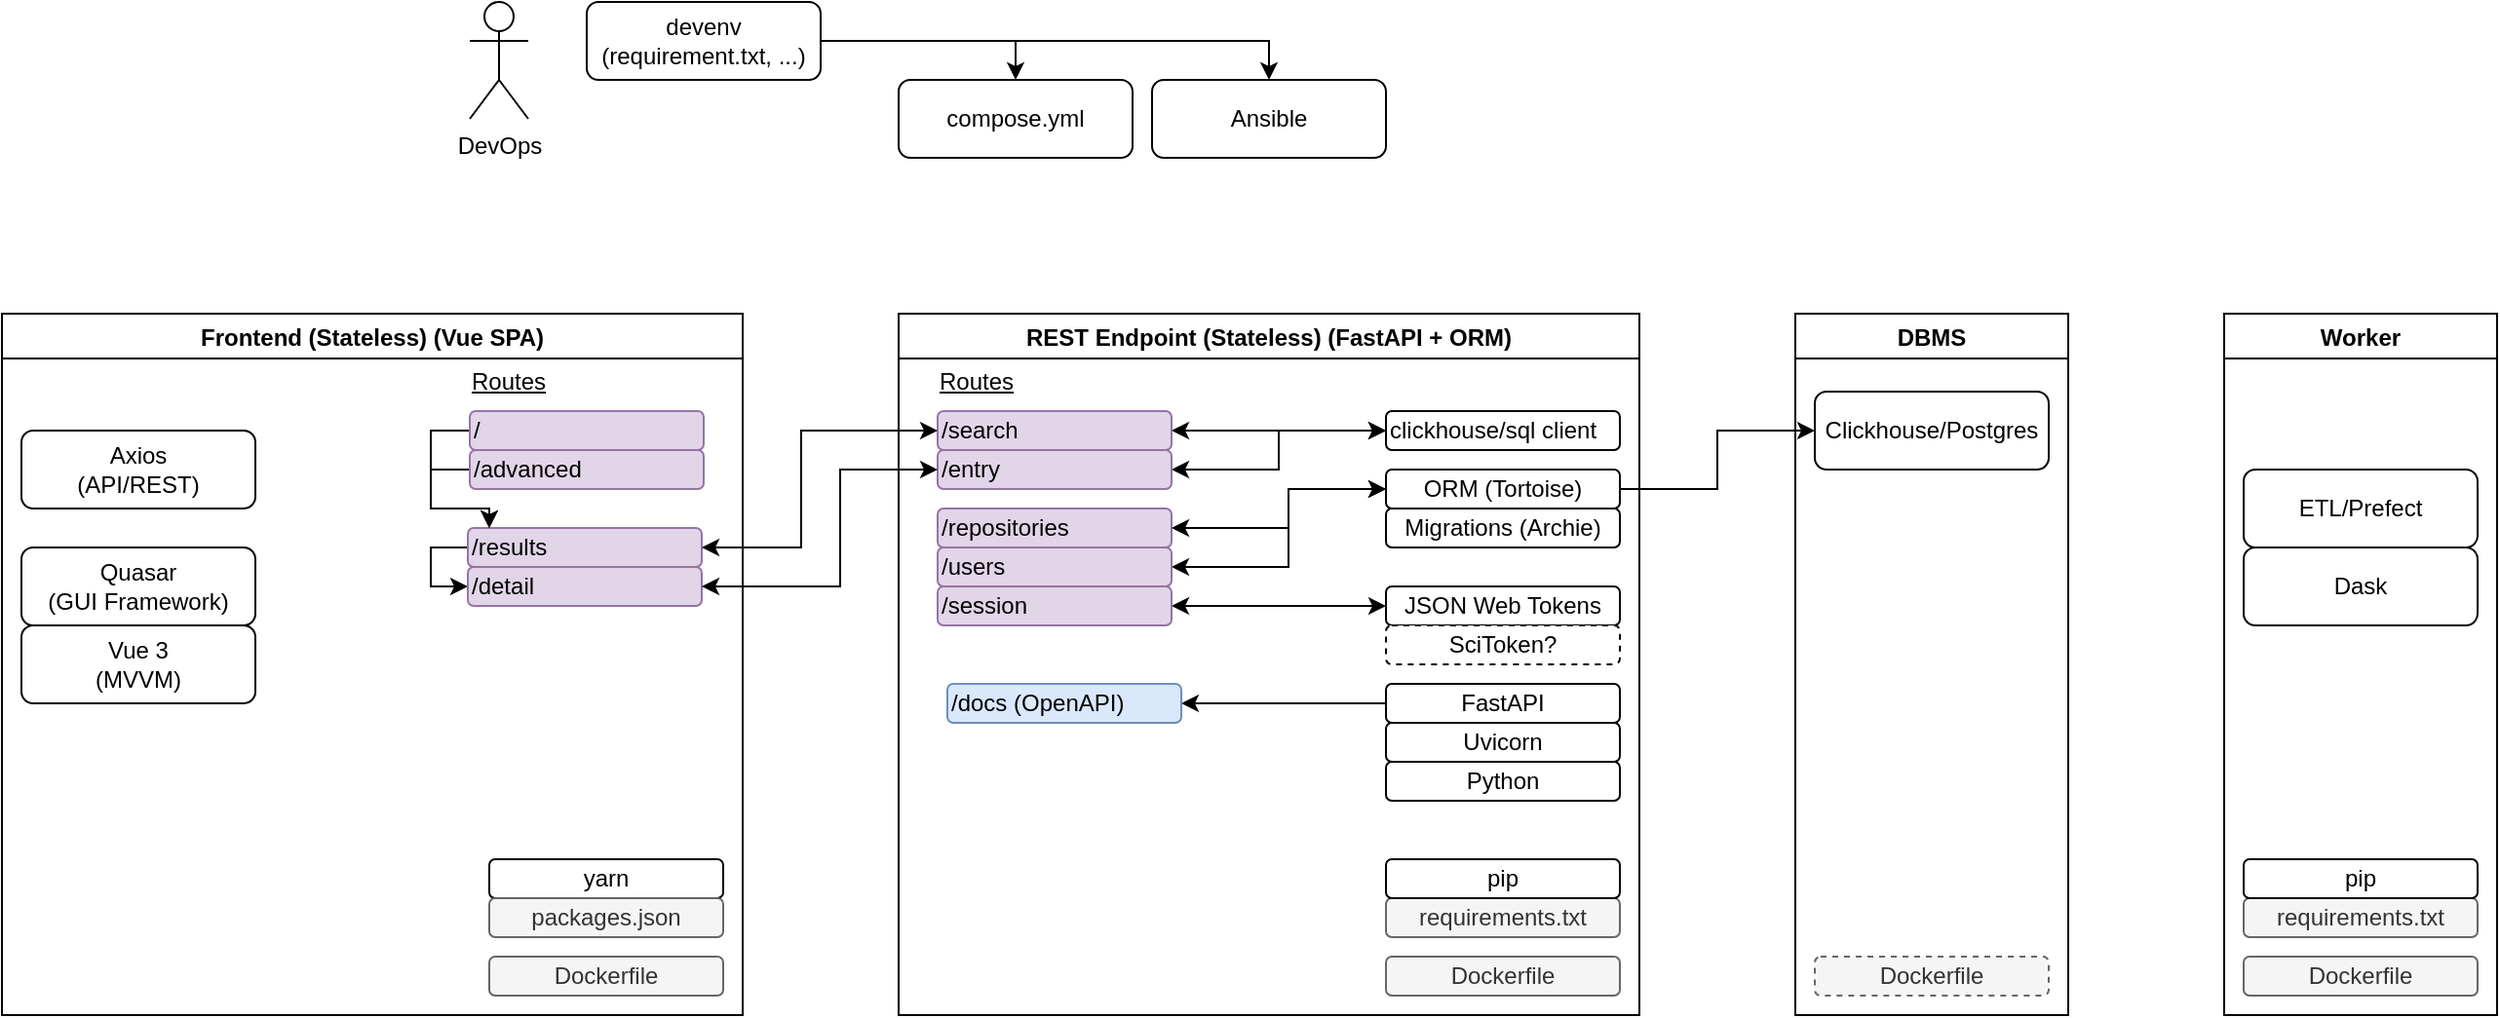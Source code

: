 <mxfile version="19.0.3" type="device"><diagram id="2g6m-ibvtcdGZczP1dLo" name="Page-1"><mxGraphModel dx="2272" dy="845" grid="1" gridSize="10" guides="1" tooltips="1" connect="1" arrows="1" fold="1" page="1" pageScale="1" pageWidth="850" pageHeight="1100" math="0" shadow="0"><root><mxCell id="0"/><mxCell id="1" parent="0"/><mxCell id="0xALj3i9X1TI2Va9YLwD-1" value="DevOps" style="shape=umlActor;verticalLabelPosition=bottom;verticalAlign=top;html=1;outlineConnect=0;" parent="1" vertex="1"><mxGeometry x="60" y="40" width="30" height="60" as="geometry"/></mxCell><mxCell id="0xALj3i9X1TI2Va9YLwD-2" value="Ansible" style="rounded=1;whiteSpace=wrap;html=1;" parent="1" vertex="1"><mxGeometry x="410" y="80" width="120" height="40" as="geometry"/></mxCell><mxCell id="0xALj3i9X1TI2Va9YLwD-3" value="compose.yml" style="rounded=1;whiteSpace=wrap;html=1;" parent="1" vertex="1"><mxGeometry x="280" y="80" width="120" height="40" as="geometry"/></mxCell><mxCell id="0xALj3i9X1TI2Va9YLwD-5" style="edgeStyle=orthogonalEdgeStyle;rounded=0;orthogonalLoop=1;jettySize=auto;html=1;exitX=1;exitY=0.5;exitDx=0;exitDy=0;entryX=0.5;entryY=0;entryDx=0;entryDy=0;" parent="1" source="0xALj3i9X1TI2Va9YLwD-4" target="0xALj3i9X1TI2Va9YLwD-3" edge="1"><mxGeometry relative="1" as="geometry"/></mxCell><mxCell id="0xALj3i9X1TI2Va9YLwD-6" style="edgeStyle=orthogonalEdgeStyle;rounded=0;orthogonalLoop=1;jettySize=auto;html=1;exitX=1;exitY=0.5;exitDx=0;exitDy=0;entryX=0.5;entryY=0;entryDx=0;entryDy=0;" parent="1" source="0xALj3i9X1TI2Va9YLwD-4" target="0xALj3i9X1TI2Va9YLwD-2" edge="1"><mxGeometry relative="1" as="geometry"/></mxCell><mxCell id="0xALj3i9X1TI2Va9YLwD-4" value="devenv&lt;br&gt;(requirement.txt, ...)" style="rounded=1;whiteSpace=wrap;html=1;" parent="1" vertex="1"><mxGeometry x="120" y="40" width="120" height="40" as="geometry"/></mxCell><mxCell id="0xALj3i9X1TI2Va9YLwD-8" value="REST Endpoint (Stateless) (FastAPI + ORM)" style="swimlane;" parent="1" vertex="1"><mxGeometry x="280" y="200" width="380" height="360" as="geometry"/></mxCell><mxCell id="0xALj3i9X1TI2Va9YLwD-7" value="Python" style="rounded=1;whiteSpace=wrap;html=1;" parent="0xALj3i9X1TI2Va9YLwD-8" vertex="1"><mxGeometry x="250" y="230" width="120" height="20" as="geometry"/></mxCell><mxCell id="0xALj3i9X1TI2Va9YLwD-9" value="requirements.txt" style="rounded=1;whiteSpace=wrap;html=1;fillColor=#f5f5f5;fontColor=#333333;strokeColor=#666666;" parent="0xALj3i9X1TI2Va9YLwD-8" vertex="1"><mxGeometry x="250" y="300" width="120" height="20" as="geometry"/></mxCell><mxCell id="34-PfYezsFAWBf4y7UaY-28" style="edgeStyle=orthogonalEdgeStyle;rounded=0;orthogonalLoop=1;jettySize=auto;html=1;exitX=0;exitY=0.5;exitDx=0;exitDy=0;entryX=1;entryY=0.5;entryDx=0;entryDy=0;" parent="0xALj3i9X1TI2Va9YLwD-8" source="0xALj3i9X1TI2Va9YLwD-10" target="34-PfYezsFAWBf4y7UaY-27" edge="1"><mxGeometry relative="1" as="geometry"/></mxCell><mxCell id="0xALj3i9X1TI2Va9YLwD-10" value="FastAPI" style="rounded=1;whiteSpace=wrap;html=1;" parent="0xALj3i9X1TI2Va9YLwD-8" vertex="1"><mxGeometry x="250" y="190" width="120" height="20" as="geometry"/></mxCell><mxCell id="0xALj3i9X1TI2Va9YLwD-11" value="Uvicorn" style="rounded=1;whiteSpace=wrap;html=1;" parent="0xALj3i9X1TI2Va9YLwD-8" vertex="1"><mxGeometry x="250" y="210" width="120" height="20" as="geometry"/></mxCell><mxCell id="34-PfYezsFAWBf4y7UaY-23" style="edgeStyle=orthogonalEdgeStyle;rounded=0;orthogonalLoop=1;jettySize=auto;html=1;exitX=1;exitY=0.5;exitDx=0;exitDy=0;entryX=0;entryY=0.5;entryDx=0;entryDy=0;startArrow=classic;startFill=1;" parent="0xALj3i9X1TI2Va9YLwD-8" source="0xALj3i9X1TI2Va9YLwD-12" target="34-PfYezsFAWBf4y7UaY-22" edge="1"><mxGeometry relative="1" as="geometry"/></mxCell><mxCell id="0xALj3i9X1TI2Va9YLwD-12" value="/search" style="rounded=1;whiteSpace=wrap;html=1;align=left;strokeColor=#9673a6;fillColor=#e1d5e7;" parent="0xALj3i9X1TI2Va9YLwD-8" vertex="1"><mxGeometry x="20" y="50" width="120" height="20" as="geometry"/></mxCell><mxCell id="0xALj3i9X1TI2Va9YLwD-14" value="/repositories" style="rounded=1;whiteSpace=wrap;html=1;align=left;strokeColor=#9673a6;fillColor=#e1d5e7;" parent="0xALj3i9X1TI2Va9YLwD-8" vertex="1"><mxGeometry x="20" y="100" width="120" height="20" as="geometry"/></mxCell><mxCell id="0xALj3i9X1TI2Va9YLwD-17" value="JSON Web Tokens" style="rounded=1;whiteSpace=wrap;html=1;" parent="0xALj3i9X1TI2Va9YLwD-8" vertex="1"><mxGeometry x="250" y="140" width="120" height="20" as="geometry"/></mxCell><mxCell id="0xALj3i9X1TI2Va9YLwD-20" style="edgeStyle=orthogonalEdgeStyle;rounded=0;orthogonalLoop=1;jettySize=auto;html=1;entryX=0;entryY=0.5;entryDx=0;entryDy=0;exitX=1;exitY=0.5;exitDx=0;exitDy=0;startArrow=classic;startFill=1;" parent="0xALj3i9X1TI2Va9YLwD-8" source="0xALj3i9X1TI2Va9YLwD-14" target="0xALj3i9X1TI2Va9YLwD-18" edge="1"><mxGeometry relative="1" as="geometry"><mxPoint x="160" y="90" as="sourcePoint"/><Array as="points"><mxPoint x="200" y="110"/><mxPoint x="200" y="90"/></Array></mxGeometry></mxCell><mxCell id="34-PfYezsFAWBf4y7UaY-19" style="edgeStyle=orthogonalEdgeStyle;rounded=0;orthogonalLoop=1;jettySize=auto;html=1;exitX=1;exitY=0.5;exitDx=0;exitDy=0;startArrow=classic;startFill=1;" parent="0xALj3i9X1TI2Va9YLwD-8" source="0xALj3i9X1TI2Va9YLwD-13" target="0xALj3i9X1TI2Va9YLwD-18" edge="1"><mxGeometry relative="1" as="geometry"><Array as="points"><mxPoint x="200" y="130"/><mxPoint x="200" y="90"/></Array></mxGeometry></mxCell><mxCell id="0xALj3i9X1TI2Va9YLwD-13" value="/users" style="rounded=1;whiteSpace=wrap;html=1;align=left;strokeColor=#9673a6;fillColor=#e1d5e7;" parent="0xALj3i9X1TI2Va9YLwD-8" vertex="1"><mxGeometry x="20" y="120" width="120" height="20" as="geometry"/></mxCell><mxCell id="0xALj3i9X1TI2Va9YLwD-18" value="ORM (Tortoise)" style="rounded=1;whiteSpace=wrap;html=1;" parent="0xALj3i9X1TI2Va9YLwD-8" vertex="1"><mxGeometry x="250" y="80" width="120" height="20" as="geometry"/></mxCell><mxCell id="34-PfYezsFAWBf4y7UaY-24" style="edgeStyle=orthogonalEdgeStyle;rounded=0;orthogonalLoop=1;jettySize=auto;html=1;exitX=1;exitY=0.5;exitDx=0;exitDy=0;entryX=0;entryY=0.5;entryDx=0;entryDy=0;startArrow=classic;startFill=1;" parent="0xALj3i9X1TI2Va9YLwD-8" source="0xALj3i9X1TI2Va9YLwD-21" target="0xALj3i9X1TI2Va9YLwD-17" edge="1"><mxGeometry relative="1" as="geometry"/></mxCell><mxCell id="0xALj3i9X1TI2Va9YLwD-21" value="/session" style="rounded=1;whiteSpace=wrap;html=1;align=left;strokeColor=#9673a6;fillColor=#e1d5e7;" parent="0xALj3i9X1TI2Va9YLwD-8" vertex="1"><mxGeometry x="20" y="140" width="120" height="20" as="geometry"/></mxCell><mxCell id="34-PfYezsFAWBf4y7UaY-1" style="edgeStyle=orthogonalEdgeStyle;rounded=0;orthogonalLoop=1;jettySize=auto;html=1;exitX=0.5;exitY=1;exitDx=0;exitDy=0;" parent="0xALj3i9X1TI2Va9YLwD-8" source="0xALj3i9X1TI2Va9YLwD-9" target="0xALj3i9X1TI2Va9YLwD-9" edge="1"><mxGeometry relative="1" as="geometry"/></mxCell><mxCell id="34-PfYezsFAWBf4y7UaY-22" value="clickhouse/sql client" style="rounded=1;whiteSpace=wrap;html=1;align=left;" parent="0xALj3i9X1TI2Va9YLwD-8" vertex="1"><mxGeometry x="250" y="50" width="120" height="20" as="geometry"/></mxCell><mxCell id="34-PfYezsFAWBf4y7UaY-25" value="SciToken?" style="rounded=1;whiteSpace=wrap;html=1;dashed=1;" parent="0xALj3i9X1TI2Va9YLwD-8" vertex="1"><mxGeometry x="250" y="160" width="120" height="20" as="geometry"/></mxCell><mxCell id="34-PfYezsFAWBf4y7UaY-26" value="Dockerfile" style="rounded=1;whiteSpace=wrap;html=1;fillColor=#f5f5f5;fontColor=#333333;strokeColor=#666666;" parent="0xALj3i9X1TI2Va9YLwD-8" vertex="1"><mxGeometry x="250" y="330" width="120" height="20" as="geometry"/></mxCell><mxCell id="34-PfYezsFAWBf4y7UaY-27" value="/docs (OpenAPI)" style="rounded=1;whiteSpace=wrap;html=1;align=left;strokeColor=#6c8ebf;fillColor=#dae8fc;" parent="0xALj3i9X1TI2Va9YLwD-8" vertex="1"><mxGeometry x="25" y="190" width="120" height="20" as="geometry"/></mxCell><mxCell id="34-PfYezsFAWBf4y7UaY-41" style="edgeStyle=orthogonalEdgeStyle;rounded=0;orthogonalLoop=1;jettySize=auto;html=1;exitX=1;exitY=0.5;exitDx=0;exitDy=0;entryX=0;entryY=0.5;entryDx=0;entryDy=0;startArrow=classic;startFill=1;" parent="0xALj3i9X1TI2Va9YLwD-8" source="34-PfYezsFAWBf4y7UaY-32" target="34-PfYezsFAWBf4y7UaY-22" edge="1"><mxGeometry relative="1" as="geometry"/></mxCell><mxCell id="34-PfYezsFAWBf4y7UaY-32" value="/entry" style="rounded=1;whiteSpace=wrap;html=1;align=left;strokeColor=#9673a6;fillColor=#e1d5e7;" parent="0xALj3i9X1TI2Va9YLwD-8" vertex="1"><mxGeometry x="20" y="70" width="120" height="20" as="geometry"/></mxCell><mxCell id="34-PfYezsFAWBf4y7UaY-36" value="Routes" style="text;html=1;strokeColor=none;fillColor=none;align=center;verticalAlign=middle;whiteSpace=wrap;rounded=0;dashed=1;fontStyle=4" parent="0xALj3i9X1TI2Va9YLwD-8" vertex="1"><mxGeometry x="10" y="20" width="60" height="30" as="geometry"/></mxCell><mxCell id="34-PfYezsFAWBf4y7UaY-37" value="Migrations (Archie)" style="rounded=1;whiteSpace=wrap;html=1;" parent="0xALj3i9X1TI2Va9YLwD-8" vertex="1"><mxGeometry x="250" y="100" width="120" height="20" as="geometry"/></mxCell><mxCell id="34-PfYezsFAWBf4y7UaY-45" value="pip" style="rounded=1;whiteSpace=wrap;html=1;" parent="0xALj3i9X1TI2Va9YLwD-8" vertex="1"><mxGeometry x="250" y="280" width="120" height="20" as="geometry"/></mxCell><mxCell id="34-PfYezsFAWBf4y7UaY-3" value="Frontend (Stateless) (Vue SPA)" style="swimlane;" parent="1" vertex="1"><mxGeometry x="-180" y="200" width="380" height="360" as="geometry"/></mxCell><mxCell id="34-PfYezsFAWBf4y7UaY-4" value="yarn" style="rounded=1;whiteSpace=wrap;html=1;" parent="34-PfYezsFAWBf4y7UaY-3" vertex="1"><mxGeometry x="250" y="280" width="120" height="20" as="geometry"/></mxCell><mxCell id="34-PfYezsFAWBf4y7UaY-5" value="packages.json" style="rounded=1;whiteSpace=wrap;html=1;fillColor=#f5f5f5;fontColor=#333333;strokeColor=#666666;" parent="34-PfYezsFAWBf4y7UaY-3" vertex="1"><mxGeometry x="250" y="300" width="120" height="20" as="geometry"/></mxCell><mxCell id="34-PfYezsFAWBf4y7UaY-6" value="Quasar&lt;br&gt;(GUI Framework)" style="rounded=1;whiteSpace=wrap;html=1;" parent="34-PfYezsFAWBf4y7UaY-3" vertex="1"><mxGeometry x="10" y="120" width="120" height="40" as="geometry"/></mxCell><mxCell id="34-PfYezsFAWBf4y7UaY-7" value="Vue 3&lt;br&gt;(MVVM)" style="rounded=1;whiteSpace=wrap;html=1;" parent="34-PfYezsFAWBf4y7UaY-3" vertex="1"><mxGeometry x="10" y="160" width="120" height="40" as="geometry"/></mxCell><mxCell id="34-PfYezsFAWBf4y7UaY-17" style="edgeStyle=orthogonalEdgeStyle;rounded=0;orthogonalLoop=1;jettySize=auto;html=1;exitX=0.5;exitY=1;exitDx=0;exitDy=0;" parent="34-PfYezsFAWBf4y7UaY-3" source="34-PfYezsFAWBf4y7UaY-5" target="34-PfYezsFAWBf4y7UaY-5" edge="1"><mxGeometry relative="1" as="geometry"/></mxCell><mxCell id="34-PfYezsFAWBf4y7UaY-29" value="Axios&lt;br&gt;(API/REST)" style="rounded=1;whiteSpace=wrap;html=1;" parent="34-PfYezsFAWBf4y7UaY-3" vertex="1"><mxGeometry x="10" y="60" width="120" height="40" as="geometry"/></mxCell><mxCell id="34-PfYezsFAWBf4y7UaY-39" style="edgeStyle=orthogonalEdgeStyle;rounded=0;orthogonalLoop=1;jettySize=auto;html=1;exitX=1;exitY=0.5;exitDx=0;exitDy=0;entryX=0;entryY=0.25;entryDx=0;entryDy=0;startArrow=classic;startFill=1;" parent="34-PfYezsFAWBf4y7UaY-3" source="34-PfYezsFAWBf4y7UaY-30" edge="1"><mxGeometry relative="1" as="geometry"><mxPoint x="359" y="120" as="targetPoint"/></mxGeometry></mxCell><mxCell id="34-PfYezsFAWBf4y7UaY-51" style="edgeStyle=orthogonalEdgeStyle;rounded=0;orthogonalLoop=1;jettySize=auto;html=1;exitX=0;exitY=0.5;exitDx=0;exitDy=0;entryX=0;entryY=0.5;entryDx=0;entryDy=0;startArrow=none;startFill=0;" parent="34-PfYezsFAWBf4y7UaY-3" source="34-PfYezsFAWBf4y7UaY-30" target="34-PfYezsFAWBf4y7UaY-31" edge="1"><mxGeometry relative="1" as="geometry"><Array as="points"><mxPoint x="220" y="120"/><mxPoint x="220" y="140"/></Array></mxGeometry></mxCell><mxCell id="34-PfYezsFAWBf4y7UaY-30" value="/results" style="rounded=1;whiteSpace=wrap;html=1;align=left;strokeColor=#9673a6;fillColor=#e1d5e7;" parent="34-PfYezsFAWBf4y7UaY-3" vertex="1"><mxGeometry x="239" y="110" width="120" height="20" as="geometry"/></mxCell><mxCell id="34-PfYezsFAWBf4y7UaY-40" style="edgeStyle=orthogonalEdgeStyle;rounded=0;orthogonalLoop=1;jettySize=auto;html=1;exitX=1;exitY=0.5;exitDx=0;exitDy=0;entryX=0;entryY=0.75;entryDx=0;entryDy=0;startArrow=classic;startFill=1;" parent="34-PfYezsFAWBf4y7UaY-3" source="34-PfYezsFAWBf4y7UaY-31" edge="1"><mxGeometry relative="1" as="geometry"><mxPoint x="359" y="140" as="targetPoint"/></mxGeometry></mxCell><mxCell id="34-PfYezsFAWBf4y7UaY-31" value="/detail" style="rounded=1;whiteSpace=wrap;html=1;align=left;strokeColor=#9673a6;fillColor=#e1d5e7;" parent="34-PfYezsFAWBf4y7UaY-3" vertex="1"><mxGeometry x="239" y="130" width="120" height="20" as="geometry"/></mxCell><mxCell id="34-PfYezsFAWBf4y7UaY-49" style="edgeStyle=orthogonalEdgeStyle;rounded=0;orthogonalLoop=1;jettySize=auto;html=1;exitX=0;exitY=0.5;exitDx=0;exitDy=0;startArrow=none;startFill=0;" parent="34-PfYezsFAWBf4y7UaY-3" source="34-PfYezsFAWBf4y7UaY-33" target="34-PfYezsFAWBf4y7UaY-30" edge="1"><mxGeometry relative="1" as="geometry"><mxPoint x="190" y="130" as="targetPoint"/><Array as="points"><mxPoint x="220" y="60"/><mxPoint x="220" y="100"/><mxPoint x="250" y="100"/></Array></mxGeometry></mxCell><mxCell id="34-PfYezsFAWBf4y7UaY-33" value="/" style="rounded=1;whiteSpace=wrap;html=1;align=left;strokeColor=#9673a6;fillColor=#e1d5e7;" parent="34-PfYezsFAWBf4y7UaY-3" vertex="1"><mxGeometry x="240" y="50" width="120" height="20" as="geometry"/></mxCell><mxCell id="34-PfYezsFAWBf4y7UaY-48" style="edgeStyle=orthogonalEdgeStyle;rounded=0;orthogonalLoop=1;jettySize=auto;html=1;exitX=0;exitY=0.5;exitDx=0;exitDy=0;startArrow=none;startFill=0;" parent="34-PfYezsFAWBf4y7UaY-3" source="34-PfYezsFAWBf4y7UaY-34" target="34-PfYezsFAWBf4y7UaY-30" edge="1"><mxGeometry relative="1" as="geometry"><Array as="points"><mxPoint x="220" y="80"/><mxPoint x="220" y="100"/><mxPoint x="250" y="100"/></Array></mxGeometry></mxCell><mxCell id="34-PfYezsFAWBf4y7UaY-34" value="/advanced" style="rounded=1;whiteSpace=wrap;html=1;align=left;strokeColor=#9673a6;fillColor=#e1d5e7;" parent="34-PfYezsFAWBf4y7UaY-3" vertex="1"><mxGeometry x="240" y="70" width="120" height="20" as="geometry"/></mxCell><mxCell id="34-PfYezsFAWBf4y7UaY-35" value="Routes" style="text;html=1;strokeColor=none;fillColor=none;align=center;verticalAlign=middle;whiteSpace=wrap;rounded=0;dashed=1;fontStyle=4" parent="34-PfYezsFAWBf4y7UaY-3" vertex="1"><mxGeometry x="230" y="20" width="60" height="30" as="geometry"/></mxCell><mxCell id="34-PfYezsFAWBf4y7UaY-38" value="Dockerfile" style="rounded=1;whiteSpace=wrap;html=1;fillColor=#f5f5f5;fontColor=#333333;strokeColor=#666666;" parent="34-PfYezsFAWBf4y7UaY-3" vertex="1"><mxGeometry x="250" y="330" width="120" height="20" as="geometry"/></mxCell><mxCell id="34-PfYezsFAWBf4y7UaY-46" style="edgeStyle=orthogonalEdgeStyle;rounded=0;orthogonalLoop=1;jettySize=auto;html=1;exitX=1;exitY=0.5;exitDx=0;exitDy=0;entryX=0;entryY=0.5;entryDx=0;entryDy=0;startArrow=classic;startFill=1;" parent="1" source="34-PfYezsFAWBf4y7UaY-30" target="0xALj3i9X1TI2Va9YLwD-12" edge="1"><mxGeometry relative="1" as="geometry"><Array as="points"><mxPoint x="230" y="320"/><mxPoint x="230" y="260"/></Array></mxGeometry></mxCell><mxCell id="34-PfYezsFAWBf4y7UaY-47" style="edgeStyle=orthogonalEdgeStyle;rounded=0;orthogonalLoop=1;jettySize=auto;html=1;exitX=1;exitY=0.5;exitDx=0;exitDy=0;entryX=0;entryY=0.5;entryDx=0;entryDy=0;startArrow=classic;startFill=1;" parent="1" source="34-PfYezsFAWBf4y7UaY-31" target="34-PfYezsFAWBf4y7UaY-32" edge="1"><mxGeometry relative="1" as="geometry"><Array as="points"><mxPoint x="250" y="340"/><mxPoint x="250" y="280"/></Array></mxGeometry></mxCell><mxCell id="__Ma7OAI3faLC8ke1RDH-1" value="DBMS" style="swimlane;" vertex="1" parent="1"><mxGeometry x="740" y="200" width="140" height="360" as="geometry"/></mxCell><mxCell id="__Ma7OAI3faLC8ke1RDH-18" value="Dockerfile" style="rounded=1;whiteSpace=wrap;html=1;fillColor=#f5f5f5;fontColor=#333333;strokeColor=#666666;dashed=1;" vertex="1" parent="__Ma7OAI3faLC8ke1RDH-1"><mxGeometry x="10" y="330" width="120" height="20" as="geometry"/></mxCell><mxCell id="__Ma7OAI3faLC8ke1RDH-19" value="Clickhouse/Postgres" style="rounded=1;whiteSpace=wrap;html=1;" vertex="1" parent="__Ma7OAI3faLC8ke1RDH-1"><mxGeometry x="10" y="40" width="120" height="40" as="geometry"/></mxCell><mxCell id="__Ma7OAI3faLC8ke1RDH-20" style="edgeStyle=orthogonalEdgeStyle;rounded=0;orthogonalLoop=1;jettySize=auto;html=1;exitX=1;exitY=0.5;exitDx=0;exitDy=0;" edge="1" parent="1" source="0xALj3i9X1TI2Va9YLwD-18" target="__Ma7OAI3faLC8ke1RDH-19"><mxGeometry relative="1" as="geometry"/></mxCell><mxCell id="__Ma7OAI3faLC8ke1RDH-21" value="Worker" style="swimlane;" vertex="1" parent="1"><mxGeometry x="960" y="200" width="140" height="360" as="geometry"/></mxCell><mxCell id="__Ma7OAI3faLC8ke1RDH-23" value="Dask" style="rounded=1;whiteSpace=wrap;html=1;" vertex="1" parent="__Ma7OAI3faLC8ke1RDH-21"><mxGeometry x="10" y="120" width="120" height="40" as="geometry"/></mxCell><mxCell id="__Ma7OAI3faLC8ke1RDH-24" value="requirements.txt" style="rounded=1;whiteSpace=wrap;html=1;fillColor=#f5f5f5;fontColor=#333333;strokeColor=#666666;" vertex="1" parent="__Ma7OAI3faLC8ke1RDH-21"><mxGeometry x="10" y="300" width="120" height="20" as="geometry"/></mxCell><mxCell id="__Ma7OAI3faLC8ke1RDH-25" style="edgeStyle=orthogonalEdgeStyle;rounded=0;orthogonalLoop=1;jettySize=auto;html=1;exitX=0.5;exitY=1;exitDx=0;exitDy=0;" edge="1" parent="__Ma7OAI3faLC8ke1RDH-21" source="__Ma7OAI3faLC8ke1RDH-24" target="__Ma7OAI3faLC8ke1RDH-24"><mxGeometry relative="1" as="geometry"/></mxCell><mxCell id="__Ma7OAI3faLC8ke1RDH-26" value="Dockerfile" style="rounded=1;whiteSpace=wrap;html=1;fillColor=#f5f5f5;fontColor=#333333;strokeColor=#666666;" vertex="1" parent="__Ma7OAI3faLC8ke1RDH-21"><mxGeometry x="10" y="330" width="120" height="20" as="geometry"/></mxCell><mxCell id="__Ma7OAI3faLC8ke1RDH-27" value="pip" style="rounded=1;whiteSpace=wrap;html=1;" vertex="1" parent="__Ma7OAI3faLC8ke1RDH-21"><mxGeometry x="10" y="280" width="120" height="20" as="geometry"/></mxCell><mxCell id="__Ma7OAI3faLC8ke1RDH-28" value="ETL/Prefect" style="rounded=1;whiteSpace=wrap;html=1;" vertex="1" parent="__Ma7OAI3faLC8ke1RDH-21"><mxGeometry x="10" y="80" width="120" height="40" as="geometry"/></mxCell></root></mxGraphModel></diagram></mxfile>